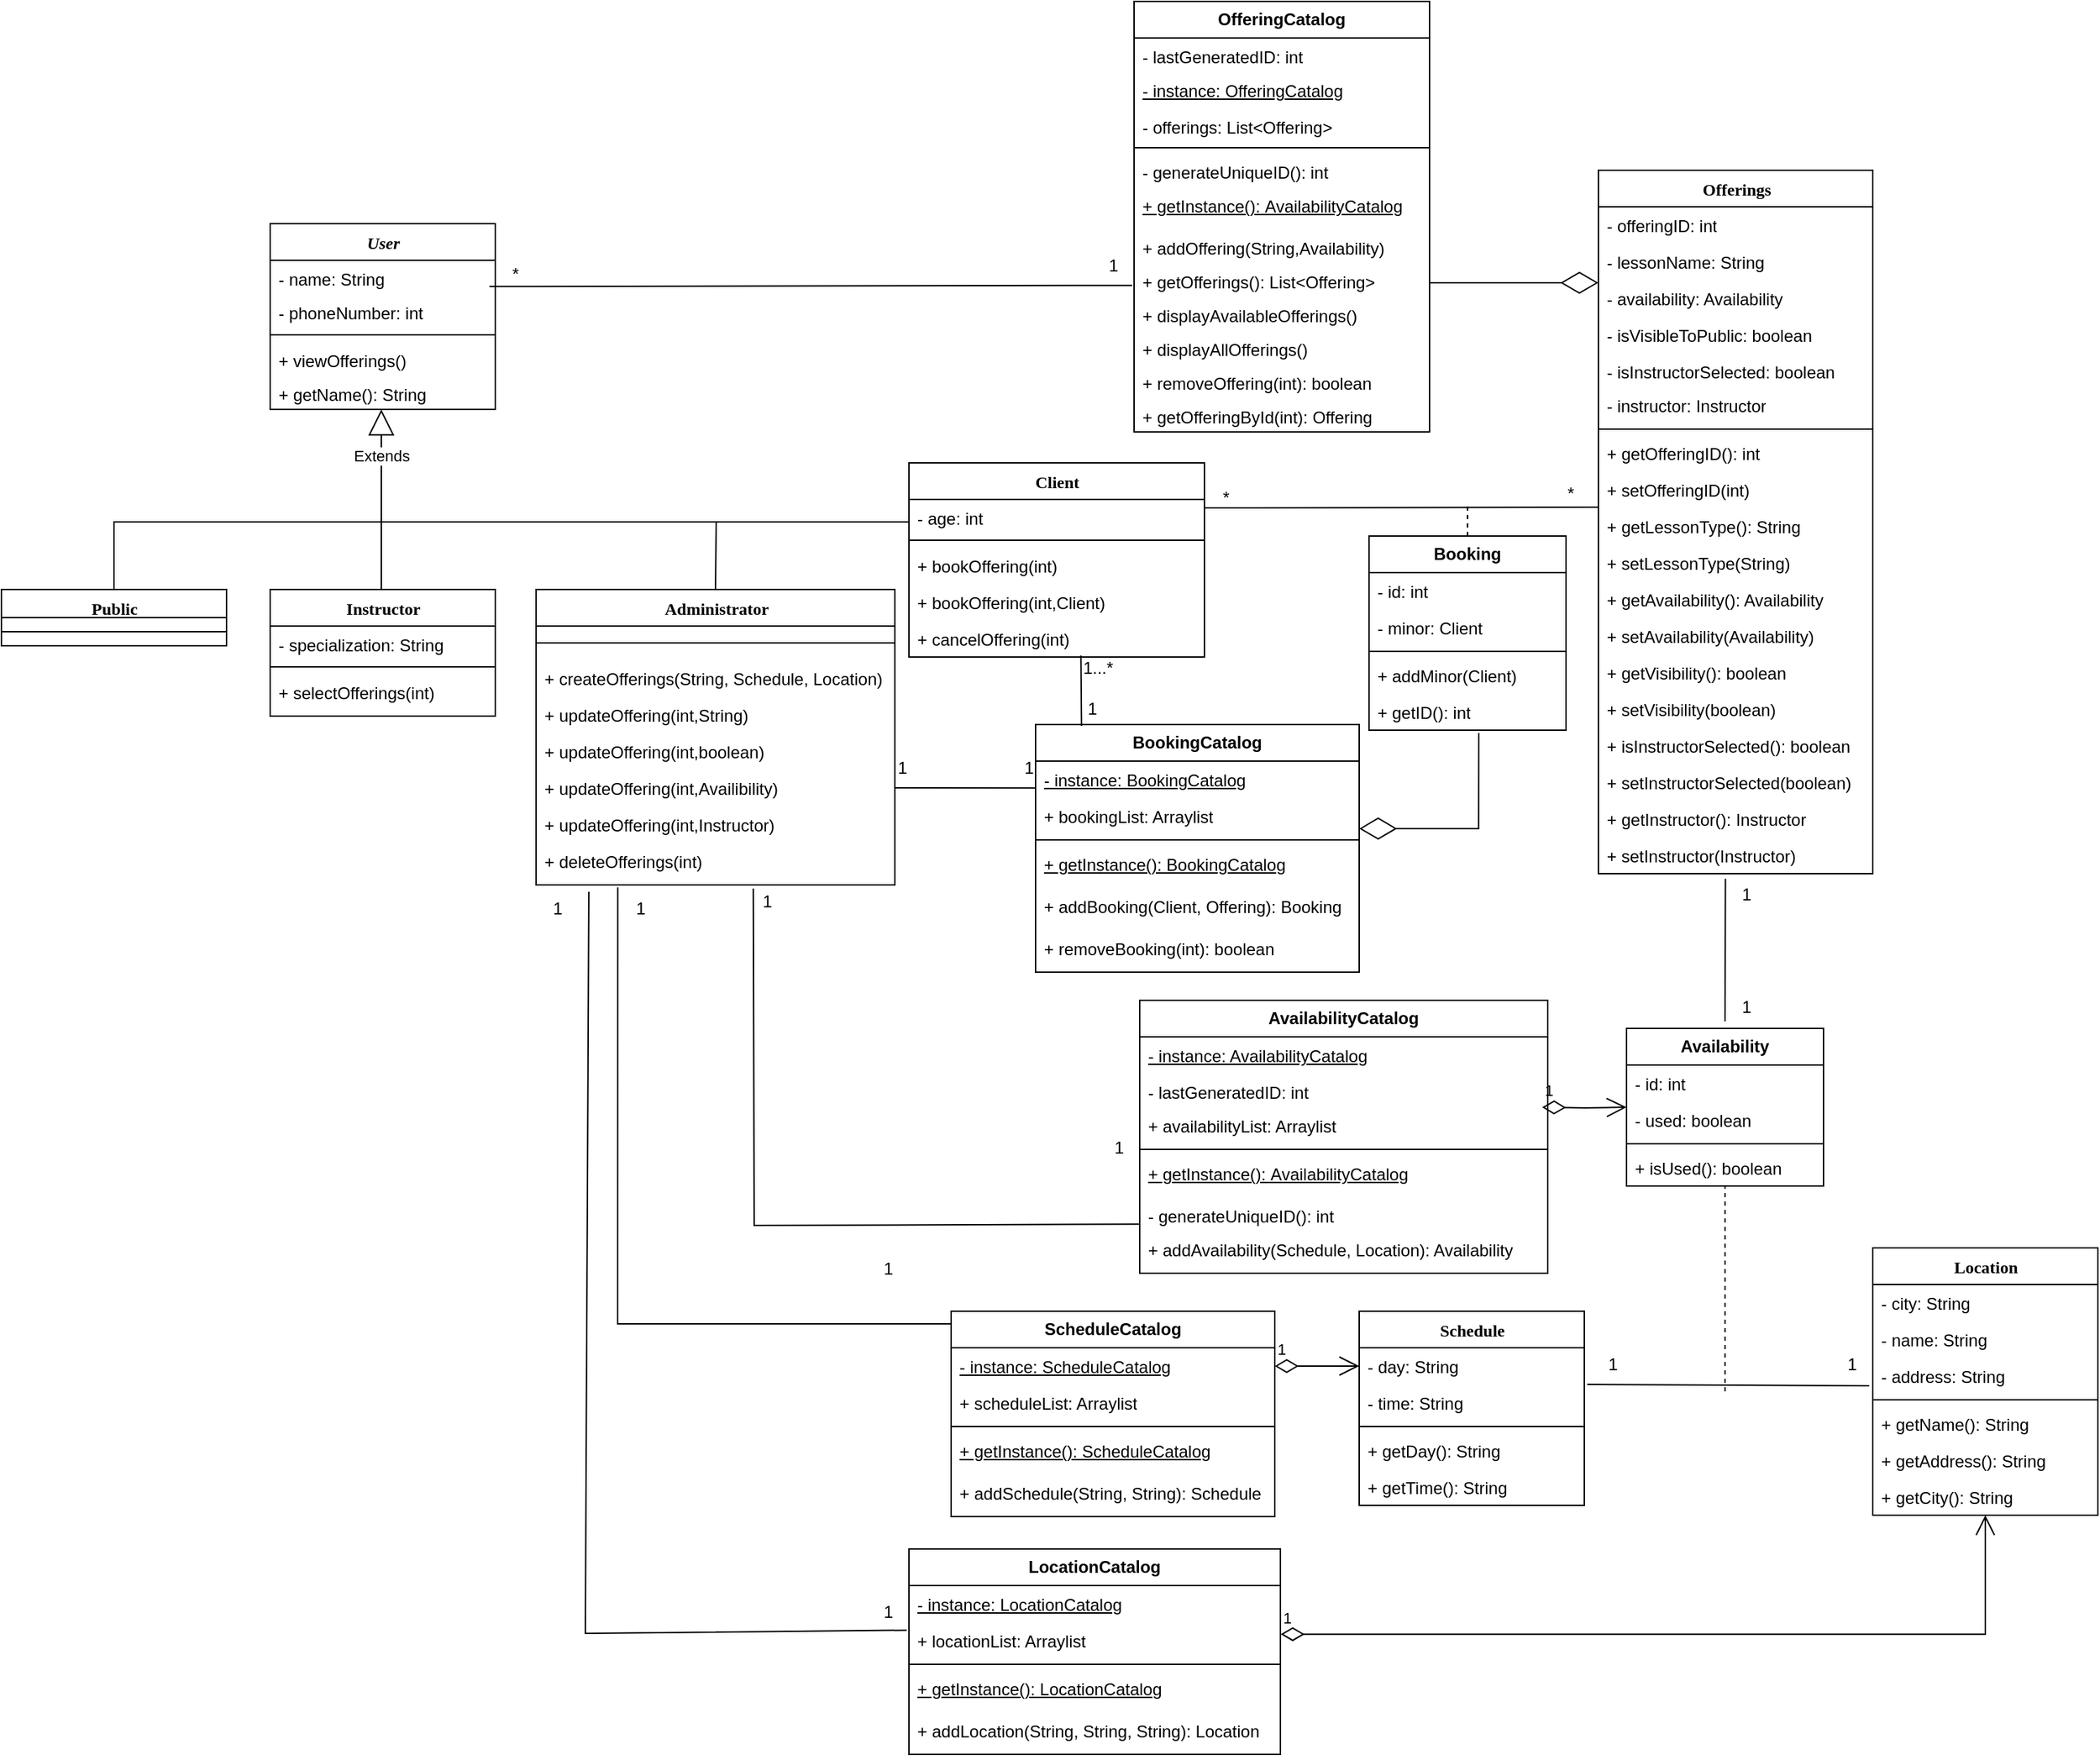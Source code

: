 <mxfile version="24.7.17">
  <diagram name="Page-1" id="6133507b-19e7-1e82-6fc7-422aa6c4b21f">
    <mxGraphModel dx="2787" dy="1033" grid="1" gridSize="10" guides="1" tooltips="1" connect="1" arrows="1" fold="1" page="1" pageScale="1" pageWidth="1100" pageHeight="850" background="none" math="0" shadow="0">
      <root>
        <mxCell id="0" />
        <mxCell id="1" parent="0" />
        <mxCell id="78961159f06e98e8-43" value="Offerings" style="swimlane;html=1;fontStyle=1;align=center;verticalAlign=top;childLayout=stackLayout;horizontal=1;startSize=26;horizontalStack=0;resizeParent=1;resizeLast=0;collapsible=1;marginBottom=0;swimlaneFillColor=#ffffff;rounded=0;shadow=0;comic=0;labelBackgroundColor=none;strokeWidth=1;fillColor=none;fontFamily=Verdana;fontSize=12" parent="1" vertex="1">
          <mxGeometry x="680" y="162" width="195" height="500" as="geometry" />
        </mxCell>
        <mxCell id="78961159f06e98e8-44" value="- offeringID: int" style="text;html=1;strokeColor=none;fillColor=none;align=left;verticalAlign=top;spacingLeft=4;spacingRight=4;whiteSpace=wrap;overflow=hidden;rotatable=0;points=[[0,0.5],[1,0.5]];portConstraint=eastwest;" parent="78961159f06e98e8-43" vertex="1">
          <mxGeometry y="26" width="195" height="26" as="geometry" />
        </mxCell>
        <mxCell id="WJs15uDkVyT4sWbFeloI-30" value="- lessonName: String" style="text;html=1;strokeColor=none;fillColor=none;align=left;verticalAlign=top;spacingLeft=4;spacingRight=4;whiteSpace=wrap;overflow=hidden;rotatable=0;points=[[0,0.5],[1,0.5]];portConstraint=eastwest;" parent="78961159f06e98e8-43" vertex="1">
          <mxGeometry y="52" width="195" height="26" as="geometry" />
        </mxCell>
        <mxCell id="WJs15uDkVyT4sWbFeloI-31" value="- availability: Availability" style="text;html=1;strokeColor=none;fillColor=none;align=left;verticalAlign=top;spacingLeft=4;spacingRight=4;whiteSpace=wrap;overflow=hidden;rotatable=0;points=[[0,0.5],[1,0.5]];portConstraint=eastwest;" parent="78961159f06e98e8-43" vertex="1">
          <mxGeometry y="78" width="195" height="26" as="geometry" />
        </mxCell>
        <mxCell id="Xn0viUcU6qRGE--6D4ZG-22" value="- isVisibleToPublic: boolean" style="text;html=1;strokeColor=none;fillColor=none;align=left;verticalAlign=top;spacingLeft=4;spacingRight=4;whiteSpace=wrap;overflow=hidden;rotatable=0;points=[[0,0.5],[1,0.5]];portConstraint=eastwest;" parent="78961159f06e98e8-43" vertex="1">
          <mxGeometry y="104" width="195" height="26" as="geometry" />
        </mxCell>
        <mxCell id="Xn0viUcU6qRGE--6D4ZG-21" value="- isInstructorSelected: boolean" style="text;html=1;strokeColor=none;fillColor=none;align=left;verticalAlign=top;spacingLeft=4;spacingRight=4;whiteSpace=wrap;overflow=hidden;rotatable=0;points=[[0,0.5],[1,0.5]];portConstraint=eastwest;" parent="78961159f06e98e8-43" vertex="1">
          <mxGeometry y="130" width="195" height="24" as="geometry" />
        </mxCell>
        <mxCell id="Xn0viUcU6qRGE--6D4ZG-26" value="- instructor: Instructor" style="text;html=1;strokeColor=none;fillColor=none;align=left;verticalAlign=top;spacingLeft=4;spacingRight=4;whiteSpace=wrap;overflow=hidden;rotatable=0;points=[[0,0.5],[1,0.5]];portConstraint=eastwest;" parent="78961159f06e98e8-43" vertex="1">
          <mxGeometry y="154" width="195" height="26" as="geometry" />
        </mxCell>
        <mxCell id="78961159f06e98e8-51" value="" style="line;html=1;strokeWidth=1;fillColor=none;align=left;verticalAlign=middle;spacingTop=-1;spacingLeft=3;spacingRight=3;rotatable=0;labelPosition=right;points=[];portConstraint=eastwest;" parent="78961159f06e98e8-43" vertex="1">
          <mxGeometry y="180" width="195" height="8" as="geometry" />
        </mxCell>
        <mxCell id="78961159f06e98e8-52" value="+ getOfferingID(): int" style="text;html=1;strokeColor=none;fillColor=none;align=left;verticalAlign=top;spacingLeft=4;spacingRight=4;whiteSpace=wrap;overflow=hidden;rotatable=0;points=[[0,0.5],[1,0.5]];portConstraint=eastwest;" parent="78961159f06e98e8-43" vertex="1">
          <mxGeometry y="188" width="195" height="26" as="geometry" />
        </mxCell>
        <mxCell id="Xn0viUcU6qRGE--6D4ZG-23" value="+ setOfferingID(int)" style="text;html=1;strokeColor=none;fillColor=none;align=left;verticalAlign=top;spacingLeft=4;spacingRight=4;whiteSpace=wrap;overflow=hidden;rotatable=0;points=[[0,0.5],[1,0.5]];portConstraint=eastwest;" parent="78961159f06e98e8-43" vertex="1">
          <mxGeometry y="214" width="195" height="26" as="geometry" />
        </mxCell>
        <mxCell id="yvbtsi8VJ-elGSU8UPit-28" value="+ getLessonType(): String" style="text;html=1;strokeColor=none;fillColor=none;align=left;verticalAlign=top;spacingLeft=4;spacingRight=4;whiteSpace=wrap;overflow=hidden;rotatable=0;points=[[0,0.5],[1,0.5]];portConstraint=eastwest;" vertex="1" parent="78961159f06e98e8-43">
          <mxGeometry y="240" width="195" height="26" as="geometry" />
        </mxCell>
        <mxCell id="yvbtsi8VJ-elGSU8UPit-27" value="+ setLessonType(String)" style="text;html=1;strokeColor=none;fillColor=none;align=left;verticalAlign=top;spacingLeft=4;spacingRight=4;whiteSpace=wrap;overflow=hidden;rotatable=0;points=[[0,0.5],[1,0.5]];portConstraint=eastwest;" vertex="1" parent="78961159f06e98e8-43">
          <mxGeometry y="266" width="195" height="26" as="geometry" />
        </mxCell>
        <mxCell id="yvbtsi8VJ-elGSU8UPit-29" value="+ getAvailability(): Availability" style="text;html=1;strokeColor=none;fillColor=none;align=left;verticalAlign=top;spacingLeft=4;spacingRight=4;whiteSpace=wrap;overflow=hidden;rotatable=0;points=[[0,0.5],[1,0.5]];portConstraint=eastwest;" vertex="1" parent="78961159f06e98e8-43">
          <mxGeometry y="292" width="195" height="26" as="geometry" />
        </mxCell>
        <mxCell id="yvbtsi8VJ-elGSU8UPit-30" value="+ setAvailability(Availability)" style="text;html=1;strokeColor=none;fillColor=none;align=left;verticalAlign=top;spacingLeft=4;spacingRight=4;whiteSpace=wrap;overflow=hidden;rotatable=0;points=[[0,0.5],[1,0.5]];portConstraint=eastwest;" vertex="1" parent="78961159f06e98e8-43">
          <mxGeometry y="318" width="195" height="26" as="geometry" />
        </mxCell>
        <mxCell id="yvbtsi8VJ-elGSU8UPit-34" value="+ getVisibility(): boolean" style="text;html=1;strokeColor=none;fillColor=none;align=left;verticalAlign=top;spacingLeft=4;spacingRight=4;whiteSpace=wrap;overflow=hidden;rotatable=0;points=[[0,0.5],[1,0.5]];portConstraint=eastwest;" vertex="1" parent="78961159f06e98e8-43">
          <mxGeometry y="344" width="195" height="26" as="geometry" />
        </mxCell>
        <mxCell id="yvbtsi8VJ-elGSU8UPit-33" value="+ setVisibility(boolean)" style="text;html=1;strokeColor=none;fillColor=none;align=left;verticalAlign=top;spacingLeft=4;spacingRight=4;whiteSpace=wrap;overflow=hidden;rotatable=0;points=[[0,0.5],[1,0.5]];portConstraint=eastwest;" vertex="1" parent="78961159f06e98e8-43">
          <mxGeometry y="370" width="195" height="26" as="geometry" />
        </mxCell>
        <mxCell id="yvbtsi8VJ-elGSU8UPit-36" value="+ isInstructorSelected(): boolean" style="text;html=1;strokeColor=none;fillColor=none;align=left;verticalAlign=top;spacingLeft=4;spacingRight=4;whiteSpace=wrap;overflow=hidden;rotatable=0;points=[[0,0.5],[1,0.5]];portConstraint=eastwest;" vertex="1" parent="78961159f06e98e8-43">
          <mxGeometry y="396" width="195" height="26" as="geometry" />
        </mxCell>
        <mxCell id="yvbtsi8VJ-elGSU8UPit-35" value="+ setInstructorSelected(boolean)" style="text;html=1;strokeColor=none;fillColor=none;align=left;verticalAlign=top;spacingLeft=4;spacingRight=4;whiteSpace=wrap;overflow=hidden;rotatable=0;points=[[0,0.5],[1,0.5]];portConstraint=eastwest;" vertex="1" parent="78961159f06e98e8-43">
          <mxGeometry y="422" width="195" height="26" as="geometry" />
        </mxCell>
        <mxCell id="yvbtsi8VJ-elGSU8UPit-38" value="+ getInstructor(): Instructor" style="text;html=1;strokeColor=none;fillColor=none;align=left;verticalAlign=top;spacingLeft=4;spacingRight=4;whiteSpace=wrap;overflow=hidden;rotatable=0;points=[[0,0.5],[1,0.5]];portConstraint=eastwest;" vertex="1" parent="78961159f06e98e8-43">
          <mxGeometry y="448" width="195" height="26" as="geometry" />
        </mxCell>
        <mxCell id="yvbtsi8VJ-elGSU8UPit-37" value="+ setInstructor(Instructor)" style="text;html=1;strokeColor=none;fillColor=none;align=left;verticalAlign=top;spacingLeft=4;spacingRight=4;whiteSpace=wrap;overflow=hidden;rotatable=0;points=[[0,0.5],[1,0.5]];portConstraint=eastwest;" vertex="1" parent="78961159f06e98e8-43">
          <mxGeometry y="474" width="195" height="26" as="geometry" />
        </mxCell>
        <mxCell id="Xn0viUcU6qRGE--6D4ZG-53" value="&lt;b&gt;OfferingCatalog&lt;/b&gt;" style="swimlane;fontStyle=0;childLayout=stackLayout;horizontal=1;startSize=26;fillColor=none;horizontalStack=0;resizeParent=1;resizeParentMax=0;resizeLast=0;collapsible=1;marginBottom=0;whiteSpace=wrap;html=1;" parent="1" vertex="1">
          <mxGeometry x="350" y="42" width="210" height="306" as="geometry" />
        </mxCell>
        <mxCell id="yvbtsi8VJ-elGSU8UPit-42" value="- lastGeneratedID: int" style="text;html=1;strokeColor=none;fillColor=none;align=left;verticalAlign=top;spacingLeft=4;spacingRight=4;whiteSpace=wrap;overflow=hidden;rotatable=0;points=[[0,0.5],[1,0.5]];portConstraint=eastwest;" vertex="1" parent="Xn0viUcU6qRGE--6D4ZG-53">
          <mxGeometry y="26" width="210" height="24" as="geometry" />
        </mxCell>
        <mxCell id="yvbtsi8VJ-elGSU8UPit-81" value="&lt;u&gt;- instance: OfferingCatalog&lt;/u&gt;" style="text;strokeColor=none;fillColor=none;align=left;verticalAlign=top;spacingLeft=4;spacingRight=4;overflow=hidden;rotatable=0;points=[[0,0.5],[1,0.5]];portConstraint=eastwest;whiteSpace=wrap;html=1;" vertex="1" parent="Xn0viUcU6qRGE--6D4ZG-53">
          <mxGeometry y="50" width="210" height="26" as="geometry" />
        </mxCell>
        <mxCell id="yvbtsi8VJ-elGSU8UPit-43" value="- offerings: List&amp;lt;Offering&amp;gt;" style="text;html=1;strokeColor=none;fillColor=none;align=left;verticalAlign=top;spacingLeft=4;spacingRight=4;whiteSpace=wrap;overflow=hidden;rotatable=0;points=[[0,0.5],[1,0.5]];portConstraint=eastwest;" vertex="1" parent="Xn0viUcU6qRGE--6D4ZG-53">
          <mxGeometry y="76" width="210" height="24" as="geometry" />
        </mxCell>
        <mxCell id="yvbtsi8VJ-elGSU8UPit-44" value="" style="line;strokeWidth=1;fillColor=none;align=left;verticalAlign=middle;spacingTop=-1;spacingLeft=3;spacingRight=3;rotatable=0;labelPosition=right;points=[];portConstraint=eastwest;strokeColor=inherit;" vertex="1" parent="Xn0viUcU6qRGE--6D4ZG-53">
          <mxGeometry y="100" width="210" height="8" as="geometry" />
        </mxCell>
        <mxCell id="yvbtsi8VJ-elGSU8UPit-50" value="- generateUniqueID(): int" style="text;html=1;strokeColor=none;fillColor=none;align=left;verticalAlign=top;spacingLeft=4;spacingRight=4;whiteSpace=wrap;overflow=hidden;rotatable=0;points=[[0,0.5],[1,0.5]];portConstraint=eastwest;" vertex="1" parent="Xn0viUcU6qRGE--6D4ZG-53">
          <mxGeometry y="108" width="210" height="24" as="geometry" />
        </mxCell>
        <mxCell id="yvbtsi8VJ-elGSU8UPit-82" value="&lt;u&gt;+ getInstance():&amp;nbsp;AvailabilityCatalog&lt;/u&gt;" style="text;strokeColor=none;fillColor=none;align=left;verticalAlign=top;spacingLeft=4;spacingRight=4;overflow=hidden;rotatable=0;points=[[0,0.5],[1,0.5]];portConstraint=eastwest;whiteSpace=wrap;html=1;" vertex="1" parent="Xn0viUcU6qRGE--6D4ZG-53">
          <mxGeometry y="132" width="210" height="30" as="geometry" />
        </mxCell>
        <mxCell id="yvbtsi8VJ-elGSU8UPit-45" value="+ addOffering(String,Availability)" style="text;html=1;strokeColor=none;fillColor=none;align=left;verticalAlign=top;spacingLeft=4;spacingRight=4;whiteSpace=wrap;overflow=hidden;rotatable=0;points=[[0,0.5],[1,0.5]];portConstraint=eastwest;" vertex="1" parent="Xn0viUcU6qRGE--6D4ZG-53">
          <mxGeometry y="162" width="210" height="24" as="geometry" />
        </mxCell>
        <mxCell id="yvbtsi8VJ-elGSU8UPit-51" value="+ getOfferings(): List&amp;lt;Offering&amp;gt;" style="text;html=1;strokeColor=none;fillColor=none;align=left;verticalAlign=top;spacingLeft=4;spacingRight=4;whiteSpace=wrap;overflow=hidden;rotatable=0;points=[[0,0.5],[1,0.5]];portConstraint=eastwest;" vertex="1" parent="Xn0viUcU6qRGE--6D4ZG-53">
          <mxGeometry y="186" width="210" height="24" as="geometry" />
        </mxCell>
        <mxCell id="yvbtsi8VJ-elGSU8UPit-52" value="+ displayAvailableOfferings()" style="text;html=1;strokeColor=none;fillColor=none;align=left;verticalAlign=top;spacingLeft=4;spacingRight=4;whiteSpace=wrap;overflow=hidden;rotatable=0;points=[[0,0.5],[1,0.5]];portConstraint=eastwest;" vertex="1" parent="Xn0viUcU6qRGE--6D4ZG-53">
          <mxGeometry y="210" width="210" height="24" as="geometry" />
        </mxCell>
        <mxCell id="yvbtsi8VJ-elGSU8UPit-53" value="+ displayAllOfferings()" style="text;html=1;strokeColor=none;fillColor=none;align=left;verticalAlign=top;spacingLeft=4;spacingRight=4;whiteSpace=wrap;overflow=hidden;rotatable=0;points=[[0,0.5],[1,0.5]];portConstraint=eastwest;" vertex="1" parent="Xn0viUcU6qRGE--6D4ZG-53">
          <mxGeometry y="234" width="210" height="24" as="geometry" />
        </mxCell>
        <mxCell id="yvbtsi8VJ-elGSU8UPit-55" value="+ removeOffering(int): boolean" style="text;html=1;strokeColor=none;fillColor=none;align=left;verticalAlign=top;spacingLeft=4;spacingRight=4;whiteSpace=wrap;overflow=hidden;rotatable=0;points=[[0,0.5],[1,0.5]];portConstraint=eastwest;" vertex="1" parent="Xn0viUcU6qRGE--6D4ZG-53">
          <mxGeometry y="258" width="210" height="24" as="geometry" />
        </mxCell>
        <mxCell id="yvbtsi8VJ-elGSU8UPit-54" value="+ getOfferingById(int): Offering" style="text;html=1;strokeColor=none;fillColor=none;align=left;verticalAlign=top;spacingLeft=4;spacingRight=4;whiteSpace=wrap;overflow=hidden;rotatable=0;points=[[0,0.5],[1,0.5]];portConstraint=eastwest;" vertex="1" parent="Xn0viUcU6qRGE--6D4ZG-53">
          <mxGeometry y="282" width="210" height="24" as="geometry" />
        </mxCell>
        <mxCell id="WJs15uDkVyT4sWbFeloI-1" value="Schedule" style="swimlane;html=1;fontStyle=1;align=center;verticalAlign=top;childLayout=stackLayout;horizontal=1;startSize=26;horizontalStack=0;resizeParent=1;resizeLast=0;collapsible=1;marginBottom=0;swimlaneFillColor=#ffffff;rounded=0;shadow=0;comic=0;labelBackgroundColor=none;strokeWidth=1;fillColor=none;fontFamily=Verdana;fontSize=12" parent="1" vertex="1">
          <mxGeometry x="510" y="973" width="160" height="138" as="geometry" />
        </mxCell>
        <mxCell id="WJs15uDkVyT4sWbFeloI-3" value="- day: String" style="text;html=1;strokeColor=none;fillColor=none;align=left;verticalAlign=top;spacingLeft=4;spacingRight=4;whiteSpace=wrap;overflow=hidden;rotatable=0;points=[[0,0.5],[1,0.5]];portConstraint=eastwest;" parent="WJs15uDkVyT4sWbFeloI-1" vertex="1">
          <mxGeometry y="26" width="160" height="26" as="geometry" />
        </mxCell>
        <mxCell id="WJs15uDkVyT4sWbFeloI-4" value="- time: String" style="text;html=1;strokeColor=none;fillColor=none;align=left;verticalAlign=top;spacingLeft=4;spacingRight=4;whiteSpace=wrap;overflow=hidden;rotatable=0;points=[[0,0.5],[1,0.5]];portConstraint=eastwest;" parent="WJs15uDkVyT4sWbFeloI-1" vertex="1">
          <mxGeometry y="52" width="160" height="26" as="geometry" />
        </mxCell>
        <mxCell id="yvbtsi8VJ-elGSU8UPit-61" value="" style="line;strokeWidth=1;fillColor=none;align=left;verticalAlign=middle;spacingTop=-1;spacingLeft=3;spacingRight=3;rotatable=0;labelPosition=right;points=[];portConstraint=eastwest;strokeColor=inherit;" vertex="1" parent="WJs15uDkVyT4sWbFeloI-1">
          <mxGeometry y="78" width="160" height="8" as="geometry" />
        </mxCell>
        <mxCell id="yvbtsi8VJ-elGSU8UPit-62" value="+ getDay(): String" style="text;html=1;strokeColor=none;fillColor=none;align=left;verticalAlign=top;spacingLeft=4;spacingRight=4;whiteSpace=wrap;overflow=hidden;rotatable=0;points=[[0,0.5],[1,0.5]];portConstraint=eastwest;" vertex="1" parent="WJs15uDkVyT4sWbFeloI-1">
          <mxGeometry y="86" width="160" height="26" as="geometry" />
        </mxCell>
        <mxCell id="yvbtsi8VJ-elGSU8UPit-63" value="+ getTime(): String" style="text;html=1;strokeColor=none;fillColor=none;align=left;verticalAlign=top;spacingLeft=4;spacingRight=4;whiteSpace=wrap;overflow=hidden;rotatable=0;points=[[0,0.5],[1,0.5]];portConstraint=eastwest;" vertex="1" parent="WJs15uDkVyT4sWbFeloI-1">
          <mxGeometry y="112" width="160" height="26" as="geometry" />
        </mxCell>
        <mxCell id="WJs15uDkVyT4sWbFeloI-5" value="Location" style="swimlane;html=1;fontStyle=1;align=center;verticalAlign=top;childLayout=stackLayout;horizontal=1;startSize=26;horizontalStack=0;resizeParent=1;resizeLast=0;collapsible=1;marginBottom=0;swimlaneFillColor=#ffffff;rounded=0;shadow=0;comic=0;labelBackgroundColor=none;strokeWidth=1;fillColor=none;fontFamily=Verdana;fontSize=12" parent="1" vertex="1">
          <mxGeometry x="875" y="928" width="160" height="190" as="geometry" />
        </mxCell>
        <mxCell id="WJs15uDkVyT4sWbFeloI-6" value="- city: String" style="text;html=1;strokeColor=none;fillColor=none;align=left;verticalAlign=top;spacingLeft=4;spacingRight=4;whiteSpace=wrap;overflow=hidden;rotatable=0;points=[[0,0.5],[1,0.5]];portConstraint=eastwest;" parent="WJs15uDkVyT4sWbFeloI-5" vertex="1">
          <mxGeometry y="26" width="160" height="26" as="geometry" />
        </mxCell>
        <mxCell id="WJs15uDkVyT4sWbFeloI-7" value="- name: String" style="text;html=1;strokeColor=none;fillColor=none;align=left;verticalAlign=top;spacingLeft=4;spacingRight=4;whiteSpace=wrap;overflow=hidden;rotatable=0;points=[[0,0.5],[1,0.5]];portConstraint=eastwest;" parent="WJs15uDkVyT4sWbFeloI-5" vertex="1">
          <mxGeometry y="52" width="160" height="26" as="geometry" />
        </mxCell>
        <mxCell id="WJs15uDkVyT4sWbFeloI-8" value="- address: String" style="text;html=1;strokeColor=none;fillColor=none;align=left;verticalAlign=top;spacingLeft=4;spacingRight=4;whiteSpace=wrap;overflow=hidden;rotatable=0;points=[[0,0.5],[1,0.5]];portConstraint=eastwest;" parent="WJs15uDkVyT4sWbFeloI-5" vertex="1">
          <mxGeometry y="78" width="160" height="26" as="geometry" />
        </mxCell>
        <mxCell id="yvbtsi8VJ-elGSU8UPit-56" value="" style="line;strokeWidth=1;fillColor=none;align=left;verticalAlign=middle;spacingTop=-1;spacingLeft=3;spacingRight=3;rotatable=0;labelPosition=right;points=[];portConstraint=eastwest;strokeColor=inherit;" vertex="1" parent="WJs15uDkVyT4sWbFeloI-5">
          <mxGeometry y="104" width="160" height="8" as="geometry" />
        </mxCell>
        <mxCell id="yvbtsi8VJ-elGSU8UPit-58" value="+ getName(): String" style="text;html=1;strokeColor=none;fillColor=none;align=left;verticalAlign=top;spacingLeft=4;spacingRight=4;whiteSpace=wrap;overflow=hidden;rotatable=0;points=[[0,0.5],[1,0.5]];portConstraint=eastwest;" vertex="1" parent="WJs15uDkVyT4sWbFeloI-5">
          <mxGeometry y="112" width="160" height="26" as="geometry" />
        </mxCell>
        <mxCell id="yvbtsi8VJ-elGSU8UPit-60" value="+ getAddress(): String" style="text;html=1;strokeColor=none;fillColor=none;align=left;verticalAlign=top;spacingLeft=4;spacingRight=4;whiteSpace=wrap;overflow=hidden;rotatable=0;points=[[0,0.5],[1,0.5]];portConstraint=eastwest;" vertex="1" parent="WJs15uDkVyT4sWbFeloI-5">
          <mxGeometry y="138" width="160" height="26" as="geometry" />
        </mxCell>
        <mxCell id="yvbtsi8VJ-elGSU8UPit-57" value="+ getCity(): String" style="text;html=1;strokeColor=none;fillColor=none;align=left;verticalAlign=top;spacingLeft=4;spacingRight=4;whiteSpace=wrap;overflow=hidden;rotatable=0;points=[[0,0.5],[1,0.5]];portConstraint=eastwest;" vertex="1" parent="WJs15uDkVyT4sWbFeloI-5">
          <mxGeometry y="164" width="160" height="26" as="geometry" />
        </mxCell>
        <mxCell id="WJs15uDkVyT4sWbFeloI-13" value="" style="endArrow=none;html=1;rounded=0;entryX=0.917;entryY=1;entryDx=0;entryDy=0;exitX=1.013;exitY=1;exitDx=0;exitDy=0;exitPerimeter=0;entryPerimeter=0;" parent="1" source="WJs15uDkVyT4sWbFeloI-3" target="WJs15uDkVyT4sWbFeloI-20" edge="1">
          <mxGeometry width="50" height="50" relative="1" as="geometry">
            <mxPoint x="660" y="1008" as="sourcePoint" />
            <mxPoint x="380" y="628" as="targetPoint" />
          </mxGeometry>
        </mxCell>
        <mxCell id="WJs15uDkVyT4sWbFeloI-14" value="" style="endArrow=none;html=1;rounded=0;dashed=1;entryX=0.5;entryY=1;entryDx=0;entryDy=0;" parent="1" target="WJs15uDkVyT4sWbFeloI-15" edge="1">
          <mxGeometry width="50" height="50" relative="1" as="geometry">
            <mxPoint x="770" y="1030" as="sourcePoint" />
            <mxPoint x="770" y="892" as="targetPoint" />
          </mxGeometry>
        </mxCell>
        <mxCell id="WJs15uDkVyT4sWbFeloI-15" value="&lt;b&gt;Availability&lt;/b&gt;" style="swimlane;fontStyle=0;childLayout=stackLayout;horizontal=1;startSize=26;fillColor=none;horizontalStack=0;resizeParent=1;resizeParentMax=0;resizeLast=0;collapsible=1;marginBottom=0;whiteSpace=wrap;html=1;" parent="1" vertex="1">
          <mxGeometry x="700" y="772" width="140" height="112" as="geometry" />
        </mxCell>
        <mxCell id="WJs15uDkVyT4sWbFeloI-16" value="- id: int" style="text;strokeColor=none;fillColor=none;align=left;verticalAlign=top;spacingLeft=4;spacingRight=4;overflow=hidden;rotatable=0;points=[[0,0.5],[1,0.5]];portConstraint=eastwest;whiteSpace=wrap;html=1;" parent="WJs15uDkVyT4sWbFeloI-15" vertex="1">
          <mxGeometry y="26" width="140" height="26" as="geometry" />
        </mxCell>
        <mxCell id="WJs15uDkVyT4sWbFeloI-68" value="- used: boolean" style="text;strokeColor=none;fillColor=none;align=left;verticalAlign=top;spacingLeft=4;spacingRight=4;overflow=hidden;rotatable=0;points=[[0,0.5],[1,0.5]];portConstraint=eastwest;whiteSpace=wrap;html=1;" parent="WJs15uDkVyT4sWbFeloI-15" vertex="1">
          <mxGeometry y="52" width="140" height="26" as="geometry" />
        </mxCell>
        <mxCell id="WJs15uDkVyT4sWbFeloI-71" value="" style="line;strokeWidth=1;fillColor=none;align=left;verticalAlign=middle;spacingTop=-1;spacingLeft=3;spacingRight=3;rotatable=0;labelPosition=right;points=[];portConstraint=eastwest;strokeColor=inherit;" parent="WJs15uDkVyT4sWbFeloI-15" vertex="1">
          <mxGeometry y="78" width="140" height="8" as="geometry" />
        </mxCell>
        <mxCell id="WJs15uDkVyT4sWbFeloI-72" value="+ isUsed(): boolean" style="text;strokeColor=none;fillColor=none;align=left;verticalAlign=top;spacingLeft=4;spacingRight=4;overflow=hidden;rotatable=0;points=[[0,0.5],[1,0.5]];portConstraint=eastwest;whiteSpace=wrap;html=1;" parent="WJs15uDkVyT4sWbFeloI-15" vertex="1">
          <mxGeometry y="86" width="140" height="26" as="geometry" />
        </mxCell>
        <mxCell id="WJs15uDkVyT4sWbFeloI-17" value="1" style="endArrow=open;html=1;endSize=12;startArrow=diamondThin;startSize=14;startFill=0;edgeStyle=orthogonalEdgeStyle;align=left;verticalAlign=bottom;rounded=0;entryX=0;entryY=0.5;entryDx=0;entryDy=0;exitX=1;exitY=0.5;exitDx=0;exitDy=0;" parent="1" target="WJs15uDkVyT4sWbFeloI-15" edge="1">
          <mxGeometry x="-1" y="3" relative="1" as="geometry">
            <mxPoint x="640" y="828" as="sourcePoint" />
            <mxPoint x="660" y="862" as="targetPoint" />
          </mxGeometry>
        </mxCell>
        <mxCell id="WJs15uDkVyT4sWbFeloI-18" value="1" style="text;html=1;align=center;verticalAlign=middle;resizable=0;points=[];autosize=1;strokeColor=none;fillColor=none;" parent="1" vertex="1">
          <mxGeometry x="770" y="742" width="30" height="30" as="geometry" />
        </mxCell>
        <mxCell id="WJs15uDkVyT4sWbFeloI-19" value="1" style="text;html=1;align=center;verticalAlign=middle;resizable=0;points=[];autosize=1;strokeColor=none;fillColor=none;" parent="1" vertex="1">
          <mxGeometry x="675" y="996" width="30" height="30" as="geometry" />
        </mxCell>
        <mxCell id="WJs15uDkVyT4sWbFeloI-20" value="1" style="text;html=1;align=center;verticalAlign=middle;resizable=0;points=[];autosize=1;strokeColor=none;fillColor=none;" parent="1" vertex="1">
          <mxGeometry x="845" y="996" width="30" height="30" as="geometry" />
        </mxCell>
        <mxCell id="WJs15uDkVyT4sWbFeloI-21" value="&lt;b&gt;ScheduleCatalog&lt;/b&gt;" style="swimlane;fontStyle=0;childLayout=stackLayout;horizontal=1;startSize=26;fillColor=none;horizontalStack=0;resizeParent=1;resizeParentMax=0;resizeLast=0;collapsible=1;marginBottom=0;whiteSpace=wrap;html=1;" parent="1" vertex="1">
          <mxGeometry x="220" y="973" width="230" height="146" as="geometry" />
        </mxCell>
        <mxCell id="WJs15uDkVyT4sWbFeloI-22" value="&lt;u&gt;- instance: ScheduleCatalog&lt;/u&gt;" style="text;strokeColor=none;fillColor=none;align=left;verticalAlign=top;spacingLeft=4;spacingRight=4;overflow=hidden;rotatable=0;points=[[0,0.5],[1,0.5]];portConstraint=eastwest;whiteSpace=wrap;html=1;" parent="WJs15uDkVyT4sWbFeloI-21" vertex="1">
          <mxGeometry y="26" width="230" height="26" as="geometry" />
        </mxCell>
        <mxCell id="yvbtsi8VJ-elGSU8UPit-64" value="+ scheduleList: Arraylist" style="text;strokeColor=none;fillColor=none;align=left;verticalAlign=top;spacingLeft=4;spacingRight=4;overflow=hidden;rotatable=0;points=[[0,0.5],[1,0.5]];portConstraint=eastwest;whiteSpace=wrap;html=1;" vertex="1" parent="WJs15uDkVyT4sWbFeloI-21">
          <mxGeometry y="52" width="230" height="26" as="geometry" />
        </mxCell>
        <mxCell id="WJs15uDkVyT4sWbFeloI-23" value="" style="line;strokeWidth=1;fillColor=none;align=left;verticalAlign=middle;spacingTop=-1;spacingLeft=3;spacingRight=3;rotatable=0;labelPosition=right;points=[];portConstraint=eastwest;strokeColor=inherit;" parent="WJs15uDkVyT4sWbFeloI-21" vertex="1">
          <mxGeometry y="78" width="230" height="8" as="geometry" />
        </mxCell>
        <mxCell id="WJs15uDkVyT4sWbFeloI-66" value="&lt;u&gt;+ getInstance():&amp;nbsp;ScheduleCatalog&lt;/u&gt;" style="text;strokeColor=none;fillColor=none;align=left;verticalAlign=top;spacingLeft=4;spacingRight=4;overflow=hidden;rotatable=0;points=[[0,0.5],[1,0.5]];portConstraint=eastwest;whiteSpace=wrap;html=1;" parent="WJs15uDkVyT4sWbFeloI-21" vertex="1">
          <mxGeometry y="86" width="230" height="30" as="geometry" />
        </mxCell>
        <mxCell id="yvbtsi8VJ-elGSU8UPit-66" value="+ addSchedule(String, String): Schedule" style="text;strokeColor=none;fillColor=none;align=left;verticalAlign=top;spacingLeft=4;spacingRight=4;overflow=hidden;rotatable=0;points=[[0,0.5],[1,0.5]];portConstraint=eastwest;whiteSpace=wrap;html=1;" vertex="1" parent="WJs15uDkVyT4sWbFeloI-21">
          <mxGeometry y="116" width="230" height="30" as="geometry" />
        </mxCell>
        <mxCell id="WJs15uDkVyT4sWbFeloI-27" value="1" style="endArrow=open;html=1;endSize=12;startArrow=diamondThin;startSize=14;startFill=0;edgeStyle=orthogonalEdgeStyle;align=left;verticalAlign=bottom;rounded=0;exitX=1.001;exitY=0.33;exitDx=0;exitDy=0;exitPerimeter=0;entryX=0.5;entryY=1;entryDx=0;entryDy=0;" parent="1" source="yvbtsi8VJ-elGSU8UPit-69" target="WJs15uDkVyT4sWbFeloI-5" edge="1">
          <mxGeometry x="-1" y="3" relative="1" as="geometry">
            <mxPoint x="475" y="1202.008" as="sourcePoint" />
            <mxPoint x="900" y="1053" as="targetPoint" />
          </mxGeometry>
        </mxCell>
        <mxCell id="WJs15uDkVyT4sWbFeloI-29" value="1" style="text;html=1;align=center;verticalAlign=middle;resizable=0;points=[];autosize=1;strokeColor=none;fillColor=none;" parent="1" vertex="1">
          <mxGeometry x="770" y="662" width="30" height="30" as="geometry" />
        </mxCell>
        <mxCell id="WJs15uDkVyT4sWbFeloI-32" value="Administrator" style="swimlane;html=1;fontStyle=1;align=center;verticalAlign=top;childLayout=stackLayout;horizontal=1;startSize=26;horizontalStack=0;resizeParent=1;resizeLast=0;collapsible=1;marginBottom=0;swimlaneFillColor=#ffffff;rounded=0;shadow=0;comic=0;labelBackgroundColor=none;strokeWidth=1;fillColor=none;fontFamily=Verdana;fontSize=12" parent="1" vertex="1">
          <mxGeometry x="-75" y="460" width="255" height="210" as="geometry" />
        </mxCell>
        <mxCell id="WJs15uDkVyT4sWbFeloI-33" value="" style="line;html=1;strokeWidth=1;fillColor=none;align=left;verticalAlign=middle;spacingTop=-1;spacingLeft=3;spacingRight=3;rotatable=0;labelPosition=right;points=[];portConstraint=eastwest;" parent="WJs15uDkVyT4sWbFeloI-32" vertex="1">
          <mxGeometry y="26" width="255" height="24" as="geometry" />
        </mxCell>
        <mxCell id="WJs15uDkVyT4sWbFeloI-34" value="+ createOfferings(String, Schedule, Location)" style="text;html=1;strokeColor=none;fillColor=none;align=left;verticalAlign=top;spacingLeft=4;spacingRight=4;whiteSpace=wrap;overflow=hidden;rotatable=0;points=[[0,0.5],[1,0.5]];portConstraint=eastwest;" parent="WJs15uDkVyT4sWbFeloI-32" vertex="1">
          <mxGeometry y="50" width="255" height="26" as="geometry" />
        </mxCell>
        <mxCell id="WJs15uDkVyT4sWbFeloI-35" value="&lt;div&gt;+ updateOffering(int,String)&lt;/div&gt;&lt;div&gt;&lt;br&gt;&lt;/div&gt;" style="text;html=1;strokeColor=none;fillColor=none;align=left;verticalAlign=top;spacingLeft=4;spacingRight=4;whiteSpace=wrap;overflow=hidden;rotatable=0;points=[[0,0.5],[1,0.5]];portConstraint=eastwest;" parent="WJs15uDkVyT4sWbFeloI-32" vertex="1">
          <mxGeometry y="76" width="255" height="26" as="geometry" />
        </mxCell>
        <mxCell id="WJs15uDkVyT4sWbFeloI-36" value="&lt;div&gt;+ updateOffering(int,boolean)&lt;/div&gt;&lt;div&gt;&lt;br&gt;&lt;/div&gt;" style="text;html=1;strokeColor=none;fillColor=none;align=left;verticalAlign=top;spacingLeft=4;spacingRight=4;whiteSpace=wrap;overflow=hidden;rotatable=0;points=[[0,0.5],[1,0.5]];portConstraint=eastwest;" parent="WJs15uDkVyT4sWbFeloI-32" vertex="1">
          <mxGeometry y="102" width="255" height="26" as="geometry" />
        </mxCell>
        <mxCell id="WJs15uDkVyT4sWbFeloI-37" value="&lt;div&gt;+ updateOffering(int,Availibility)&lt;/div&gt;&lt;div&gt;&lt;br&gt;&lt;/div&gt;" style="text;html=1;strokeColor=none;fillColor=none;align=left;verticalAlign=top;spacingLeft=4;spacingRight=4;whiteSpace=wrap;overflow=hidden;rotatable=0;points=[[0,0.5],[1,0.5]];portConstraint=eastwest;" parent="WJs15uDkVyT4sWbFeloI-32" vertex="1">
          <mxGeometry y="128" width="255" height="26" as="geometry" />
        </mxCell>
        <mxCell id="WJs15uDkVyT4sWbFeloI-38" value="&lt;div&gt;+ updateOffering(int,Instructor)&lt;/div&gt;&lt;div&gt;&lt;br&gt;&lt;/div&gt;" style="text;html=1;strokeColor=none;fillColor=none;align=left;verticalAlign=top;spacingLeft=4;spacingRight=4;whiteSpace=wrap;overflow=hidden;rotatable=0;points=[[0,0.5],[1,0.5]];portConstraint=eastwest;" parent="WJs15uDkVyT4sWbFeloI-32" vertex="1">
          <mxGeometry y="154" width="255" height="26" as="geometry" />
        </mxCell>
        <mxCell id="WJs15uDkVyT4sWbFeloI-39" value="&lt;div&gt;+ deleteOfferings(int)&lt;/div&gt;&lt;div&gt;&lt;br&gt;&lt;/div&gt;" style="text;html=1;strokeColor=none;fillColor=none;align=left;verticalAlign=top;spacingLeft=4;spacingRight=4;whiteSpace=wrap;overflow=hidden;rotatable=0;points=[[0,0.5],[1,0.5]];portConstraint=eastwest;" parent="WJs15uDkVyT4sWbFeloI-32" vertex="1">
          <mxGeometry y="180" width="255" height="26" as="geometry" />
        </mxCell>
        <mxCell id="WJs15uDkVyT4sWbFeloI-40" value="Instructor" style="swimlane;html=1;fontStyle=1;align=center;verticalAlign=top;childLayout=stackLayout;horizontal=1;startSize=26;horizontalStack=0;resizeParent=1;resizeLast=0;collapsible=1;marginBottom=0;swimlaneFillColor=#ffffff;rounded=0;shadow=0;comic=0;labelBackgroundColor=none;strokeWidth=1;fillColor=none;fontFamily=Verdana;fontSize=12" parent="1" vertex="1">
          <mxGeometry x="-264" y="460" width="160" height="90" as="geometry" />
        </mxCell>
        <mxCell id="WJs15uDkVyT4sWbFeloI-41" value="- specialization: String" style="text;html=1;strokeColor=none;fillColor=none;align=left;verticalAlign=top;spacingLeft=4;spacingRight=4;whiteSpace=wrap;overflow=hidden;rotatable=0;points=[[0,0.5],[1,0.5]];portConstraint=eastwest;" parent="WJs15uDkVyT4sWbFeloI-40" vertex="1">
          <mxGeometry y="26" width="160" height="24" as="geometry" />
        </mxCell>
        <mxCell id="WJs15uDkVyT4sWbFeloI-42" value="" style="line;html=1;strokeWidth=1;fillColor=none;align=left;verticalAlign=middle;spacingTop=-1;spacingLeft=3;spacingRight=3;rotatable=0;labelPosition=right;points=[];portConstraint=eastwest;" parent="WJs15uDkVyT4sWbFeloI-40" vertex="1">
          <mxGeometry y="50" width="160" height="10" as="geometry" />
        </mxCell>
        <mxCell id="WJs15uDkVyT4sWbFeloI-43" value="&lt;div&gt;+ selectOfferings(int)&lt;/div&gt;&lt;div&gt;&lt;br&gt;&lt;/div&gt;" style="text;html=1;strokeColor=none;fillColor=none;align=left;verticalAlign=top;spacingLeft=4;spacingRight=4;whiteSpace=wrap;overflow=hidden;rotatable=0;points=[[0,0.5],[1,0.5]];portConstraint=eastwest;" parent="WJs15uDkVyT4sWbFeloI-40" vertex="1">
          <mxGeometry y="60" width="160" height="26" as="geometry" />
        </mxCell>
        <mxCell id="WJs15uDkVyT4sWbFeloI-44" value="Public" style="swimlane;html=1;fontStyle=1;align=center;verticalAlign=top;childLayout=stackLayout;horizontal=1;startSize=20;horizontalStack=0;resizeParent=1;resizeLast=0;collapsible=1;marginBottom=0;swimlaneFillColor=#ffffff;rounded=0;shadow=0;comic=0;labelBackgroundColor=none;strokeWidth=1;fillColor=none;fontFamily=Verdana;fontSize=12" parent="1" vertex="1">
          <mxGeometry x="-455" y="460" width="160" height="40" as="geometry" />
        </mxCell>
        <mxCell id="WJs15uDkVyT4sWbFeloI-45" value="" style="line;html=1;strokeWidth=1;fillColor=none;align=left;verticalAlign=middle;spacingTop=-1;spacingLeft=3;spacingRight=3;rotatable=0;labelPosition=right;points=[];portConstraint=eastwest;" parent="WJs15uDkVyT4sWbFeloI-44" vertex="1">
          <mxGeometry y="20" width="160" height="20" as="geometry" />
        </mxCell>
        <mxCell id="WJs15uDkVyT4sWbFeloI-46" value="&lt;i&gt;User&lt;/i&gt;" style="swimlane;html=1;fontStyle=1;align=center;verticalAlign=top;childLayout=stackLayout;horizontal=1;startSize=26;horizontalStack=0;resizeParent=1;resizeLast=0;collapsible=1;marginBottom=0;swimlaneFillColor=#ffffff;rounded=0;shadow=0;comic=0;labelBackgroundColor=none;strokeWidth=1;fillColor=none;fontFamily=Verdana;fontSize=12" parent="1" vertex="1">
          <mxGeometry x="-264" y="200" width="160" height="132" as="geometry" />
        </mxCell>
        <mxCell id="WJs15uDkVyT4sWbFeloI-47" value="- name: String" style="text;html=1;strokeColor=none;fillColor=none;align=left;verticalAlign=top;spacingLeft=4;spacingRight=4;whiteSpace=wrap;overflow=hidden;rotatable=0;points=[[0,0.5],[1,0.5]];portConstraint=eastwest;" parent="WJs15uDkVyT4sWbFeloI-46" vertex="1">
          <mxGeometry y="26" width="160" height="24" as="geometry" />
        </mxCell>
        <mxCell id="yvbtsi8VJ-elGSU8UPit-26" value="- phoneNumber: int" style="text;html=1;strokeColor=none;fillColor=none;align=left;verticalAlign=top;spacingLeft=4;spacingRight=4;whiteSpace=wrap;overflow=hidden;rotatable=0;points=[[0,0.5],[1,0.5]];portConstraint=eastwest;" vertex="1" parent="WJs15uDkVyT4sWbFeloI-46">
          <mxGeometry y="50" width="160" height="24" as="geometry" />
        </mxCell>
        <mxCell id="WJs15uDkVyT4sWbFeloI-48" value="" style="line;html=1;strokeWidth=1;fillColor=none;align=left;verticalAlign=middle;spacingTop=-1;spacingLeft=3;spacingRight=3;rotatable=0;labelPosition=right;points=[];portConstraint=eastwest;" parent="WJs15uDkVyT4sWbFeloI-46" vertex="1">
          <mxGeometry y="74" width="160" height="10" as="geometry" />
        </mxCell>
        <mxCell id="WJs15uDkVyT4sWbFeloI-49" value="+ viewOfferings()" style="text;html=1;strokeColor=none;fillColor=none;align=left;verticalAlign=top;spacingLeft=4;spacingRight=4;whiteSpace=wrap;overflow=hidden;rotatable=0;points=[[0,0.5],[1,0.5]];portConstraint=eastwest;" parent="WJs15uDkVyT4sWbFeloI-46" vertex="1">
          <mxGeometry y="84" width="160" height="24" as="geometry" />
        </mxCell>
        <mxCell id="yvbtsi8VJ-elGSU8UPit-93" value="+ getName(): String" style="text;html=1;strokeColor=none;fillColor=none;align=left;verticalAlign=top;spacingLeft=4;spacingRight=4;whiteSpace=wrap;overflow=hidden;rotatable=0;points=[[0,0.5],[1,0.5]];portConstraint=eastwest;" vertex="1" parent="WJs15uDkVyT4sWbFeloI-46">
          <mxGeometry y="108" width="160" height="24" as="geometry" />
        </mxCell>
        <mxCell id="WJs15uDkVyT4sWbFeloI-50" value="" style="endArrow=block;endSize=16;endFill=0;html=1;rounded=0;exitX=0.5;exitY=0;exitDx=0;exitDy=0;" parent="1" source="WJs15uDkVyT4sWbFeloI-44" edge="1">
          <mxGeometry width="160" relative="1" as="geometry">
            <mxPoint x="-375" y="415.5" as="sourcePoint" />
            <mxPoint x="-185" y="332" as="targetPoint" />
            <Array as="points">
              <mxPoint x="-375" y="412" />
              <mxPoint x="-185" y="412" />
            </Array>
          </mxGeometry>
        </mxCell>
        <mxCell id="WJs15uDkVyT4sWbFeloI-51" value="Extends" style="edgeLabel;html=1;align=center;verticalAlign=middle;resizable=0;points=[];" parent="WJs15uDkVyT4sWbFeloI-50" vertex="1" connectable="0">
          <mxGeometry x="0.792" relative="1" as="geometry">
            <mxPoint as="offset" />
          </mxGeometry>
        </mxCell>
        <mxCell id="WJs15uDkVyT4sWbFeloI-52" value="" style="endArrow=none;html=1;rounded=0;exitX=0.5;exitY=0;exitDx=0;exitDy=0;" parent="1" edge="1">
          <mxGeometry width="50" height="50" relative="1" as="geometry">
            <mxPoint x="-185" y="460" as="sourcePoint" />
            <mxPoint x="-185" y="412" as="targetPoint" />
          </mxGeometry>
        </mxCell>
        <mxCell id="WJs15uDkVyT4sWbFeloI-53" value="" style="endArrow=none;html=1;rounded=0;exitX=0.5;exitY=0;exitDx=0;exitDy=0;" parent="1" source="WJs15uDkVyT4sWbFeloI-32" edge="1">
          <mxGeometry width="50" height="50" relative="1" as="geometry">
            <mxPoint x="35" y="412" as="sourcePoint" />
            <mxPoint x="-185" y="412" as="targetPoint" />
            <Array as="points">
              <mxPoint x="53" y="412" />
            </Array>
          </mxGeometry>
        </mxCell>
        <mxCell id="WJs15uDkVyT4sWbFeloI-54" value="*" style="text;html=1;align=center;verticalAlign=middle;resizable=0;points=[];autosize=1;strokeColor=none;fillColor=none;" parent="1" vertex="1">
          <mxGeometry x="-105" y="221" width="30" height="30" as="geometry" />
        </mxCell>
        <mxCell id="WJs15uDkVyT4sWbFeloI-55" value="" style="endArrow=none;html=1;rounded=0;exitX=0.974;exitY=-0.223;exitDx=0;exitDy=0;entryX=-0.006;entryY=0.659;entryDx=0;entryDy=0;entryPerimeter=0;exitPerimeter=0;" parent="1" source="yvbtsi8VJ-elGSU8UPit-26" target="yvbtsi8VJ-elGSU8UPit-51" edge="1">
          <mxGeometry width="50" height="50" relative="1" as="geometry">
            <mxPoint x="340" y="532" as="sourcePoint" />
            <mxPoint x="410" y="242" as="targetPoint" />
            <Array as="points" />
          </mxGeometry>
        </mxCell>
        <mxCell id="WJs15uDkVyT4sWbFeloI-56" value="1" style="text;html=1;align=center;verticalAlign=middle;resizable=0;points=[];autosize=1;strokeColor=none;fillColor=none;" parent="1" vertex="1">
          <mxGeometry x="320" y="215" width="30" height="30" as="geometry" />
        </mxCell>
        <mxCell id="WJs15uDkVyT4sWbFeloI-57" value="" style="endArrow=none;html=1;rounded=0;entryX=0.179;entryY=0.186;entryDx=0;entryDy=0;entryPerimeter=0;exitX=-0.002;exitY=0.798;exitDx=0;exitDy=0;exitPerimeter=0;" parent="1" source="yvbtsi8VJ-elGSU8UPit-80" target="WJs15uDkVyT4sWbFeloI-58" edge="1">
          <mxGeometry width="50" height="50" relative="1" as="geometry">
            <mxPoint x="410" y="871" as="sourcePoint" />
            <mxPoint x="140" y="623" as="targetPoint" />
            <Array as="points">
              <mxPoint x="80" y="912" />
            </Array>
          </mxGeometry>
        </mxCell>
        <mxCell id="WJs15uDkVyT4sWbFeloI-58" value="1" style="text;html=1;align=center;verticalAlign=middle;resizable=0;points=[];autosize=1;strokeColor=none;fillColor=none;" parent="1" vertex="1">
          <mxGeometry x="74" y="667" width="30" height="30" as="geometry" />
        </mxCell>
        <mxCell id="WJs15uDkVyT4sWbFeloI-59" value="1" style="text;html=1;align=center;verticalAlign=middle;resizable=0;points=[];autosize=1;strokeColor=none;fillColor=none;" parent="1" vertex="1">
          <mxGeometry x="324" y="842" width="30" height="30" as="geometry" />
        </mxCell>
        <mxCell id="WJs15uDkVyT4sWbFeloI-60" value="" style="endArrow=none;html=1;rounded=0;entryX=0.264;entryY=1.412;entryDx=0;entryDy=0;entryPerimeter=0;" parent="1" edge="1">
          <mxGeometry width="50" height="50" relative="1" as="geometry">
            <mxPoint x="220" y="982" as="sourcePoint" />
            <mxPoint x="-16.92" y="671.712" as="targetPoint" />
            <Array as="points">
              <mxPoint x="-17" y="982" />
            </Array>
          </mxGeometry>
        </mxCell>
        <mxCell id="WJs15uDkVyT4sWbFeloI-61" value="" style="endArrow=none;html=1;rounded=0;exitX=-0.006;exitY=0.22;exitDx=0;exitDy=0;entryX=0.147;entryY=1.339;entryDx=0;entryDy=0;entryPerimeter=0;exitPerimeter=0;" parent="1" source="yvbtsi8VJ-elGSU8UPit-69" edge="1" target="WJs15uDkVyT4sWbFeloI-39">
          <mxGeometry width="50" height="50" relative="1" as="geometry">
            <mxPoint x="265" y="1181" as="sourcePoint" />
            <mxPoint x="200" y="718" as="targetPoint" />
            <Array as="points">
              <mxPoint x="-40" y="1202" />
            </Array>
          </mxGeometry>
        </mxCell>
        <mxCell id="WJs15uDkVyT4sWbFeloI-62" value="1" style="text;html=1;align=center;verticalAlign=middle;resizable=0;points=[];autosize=1;strokeColor=none;fillColor=none;" parent="1" vertex="1">
          <mxGeometry x="-75" y="672" width="30" height="30" as="geometry" />
        </mxCell>
        <mxCell id="WJs15uDkVyT4sWbFeloI-63" value="1" style="text;html=1;align=center;verticalAlign=middle;resizable=0;points=[];autosize=1;strokeColor=none;fillColor=none;" parent="1" vertex="1">
          <mxGeometry x="-16" y="672" width="30" height="30" as="geometry" />
        </mxCell>
        <mxCell id="WJs15uDkVyT4sWbFeloI-64" value="1" style="text;html=1;align=center;verticalAlign=middle;resizable=0;points=[];autosize=1;strokeColor=none;fillColor=none;" parent="1" vertex="1">
          <mxGeometry x="160" y="928" width="30" height="30" as="geometry" />
        </mxCell>
        <mxCell id="WJs15uDkVyT4sWbFeloI-65" value="1" style="text;html=1;align=center;verticalAlign=middle;resizable=0;points=[];autosize=1;strokeColor=none;fillColor=none;" parent="1" vertex="1">
          <mxGeometry x="160" y="1172" width="30" height="30" as="geometry" />
        </mxCell>
        <mxCell id="WJs15uDkVyT4sWbFeloI-2" value="1" style="endArrow=open;html=1;endSize=12;startArrow=diamondThin;startSize=14;startFill=0;edgeStyle=orthogonalEdgeStyle;align=left;verticalAlign=bottom;rounded=0;entryX=0;entryY=0.5;entryDx=0;entryDy=0;exitX=1;exitY=0.5;exitDx=0;exitDy=0;" parent="1" source="WJs15uDkVyT4sWbFeloI-22" target="WJs15uDkVyT4sWbFeloI-3" edge="1">
          <mxGeometry x="-1" y="3" relative="1" as="geometry">
            <mxPoint x="430" y="1011.5" as="sourcePoint" />
            <mxPoint x="590" y="1011.5" as="targetPoint" />
          </mxGeometry>
        </mxCell>
        <mxCell id="yvbtsi8VJ-elGSU8UPit-3" value="Client" style="swimlane;html=1;fontStyle=1;align=center;verticalAlign=top;childLayout=stackLayout;horizontal=1;startSize=26;horizontalStack=0;resizeParent=1;resizeLast=0;collapsible=1;marginBottom=0;swimlaneFillColor=#ffffff;rounded=0;shadow=0;comic=0;labelBackgroundColor=none;strokeWidth=1;fillColor=none;fontFamily=Verdana;fontSize=12" vertex="1" parent="1">
          <mxGeometry x="190" y="370" width="210" height="138" as="geometry" />
        </mxCell>
        <mxCell id="yvbtsi8VJ-elGSU8UPit-4" value="- age: int" style="text;html=1;strokeColor=none;fillColor=none;align=left;verticalAlign=top;spacingLeft=4;spacingRight=4;whiteSpace=wrap;overflow=hidden;rotatable=0;points=[[0,0.5],[1,0.5]];portConstraint=eastwest;" vertex="1" parent="yvbtsi8VJ-elGSU8UPit-3">
          <mxGeometry y="26" width="210" height="24" as="geometry" />
        </mxCell>
        <mxCell id="yvbtsi8VJ-elGSU8UPit-5" value="" style="line;html=1;strokeWidth=1;fillColor=none;align=left;verticalAlign=middle;spacingTop=-1;spacingLeft=3;spacingRight=3;rotatable=0;labelPosition=right;points=[];portConstraint=eastwest;" vertex="1" parent="yvbtsi8VJ-elGSU8UPit-3">
          <mxGeometry y="50" width="210" height="10" as="geometry" />
        </mxCell>
        <mxCell id="yvbtsi8VJ-elGSU8UPit-6" value="&lt;div&gt;+ bookOffering(int)&lt;/div&gt;&lt;div&gt;&lt;br&gt;&lt;/div&gt;" style="text;html=1;strokeColor=none;fillColor=none;align=left;verticalAlign=top;spacingLeft=4;spacingRight=4;whiteSpace=wrap;overflow=hidden;rotatable=0;points=[[0,0.5],[1,0.5]];portConstraint=eastwest;" vertex="1" parent="yvbtsi8VJ-elGSU8UPit-3">
          <mxGeometry y="60" width="210" height="26" as="geometry" />
        </mxCell>
        <mxCell id="yvbtsi8VJ-elGSU8UPit-25" value="&lt;div&gt;+ bookOffering(int,Client)&lt;/div&gt;&lt;div&gt;&lt;br&gt;&lt;/div&gt;" style="text;html=1;strokeColor=none;fillColor=none;align=left;verticalAlign=top;spacingLeft=4;spacingRight=4;whiteSpace=wrap;overflow=hidden;rotatable=0;points=[[0,0.5],[1,0.5]];portConstraint=eastwest;" vertex="1" parent="yvbtsi8VJ-elGSU8UPit-3">
          <mxGeometry y="86" width="210" height="26" as="geometry" />
        </mxCell>
        <mxCell id="yvbtsi8VJ-elGSU8UPit-17" value="&lt;div&gt;+ cancelOffering(int)&lt;/div&gt;&lt;div&gt;&lt;br&gt;&lt;/div&gt;" style="text;html=1;strokeColor=none;fillColor=none;align=left;verticalAlign=top;spacingLeft=4;spacingRight=4;whiteSpace=wrap;overflow=hidden;rotatable=0;points=[[0,0.5],[1,0.5]];portConstraint=eastwest;" vertex="1" parent="yvbtsi8VJ-elGSU8UPit-3">
          <mxGeometry y="112" width="210" height="26" as="geometry" />
        </mxCell>
        <mxCell id="yvbtsi8VJ-elGSU8UPit-7" value="" style="endArrow=none;html=1;rounded=0;" edge="1" parent="1">
          <mxGeometry width="50" height="50" relative="1" as="geometry">
            <mxPoint x="190" y="412" as="sourcePoint" />
            <mxPoint x="35" y="412" as="targetPoint" />
            <Array as="points">
              <mxPoint x="145" y="412" />
            </Array>
          </mxGeometry>
        </mxCell>
        <mxCell id="yvbtsi8VJ-elGSU8UPit-8" value="" style="endArrow=none;html=1;rounded=0;entryX=-0.001;entryY=-0.019;entryDx=0;entryDy=0;entryPerimeter=0;" edge="1" parent="1" target="yvbtsi8VJ-elGSU8UPit-28">
          <mxGeometry width="50" height="50" relative="1" as="geometry">
            <mxPoint x="400" y="402" as="sourcePoint" />
            <mxPoint x="666" y="502" as="targetPoint" />
          </mxGeometry>
        </mxCell>
        <mxCell id="yvbtsi8VJ-elGSU8UPit-9" value="&lt;b&gt;Booking&lt;/b&gt;" style="swimlane;fontStyle=0;childLayout=stackLayout;horizontal=1;startSize=26;fillColor=none;horizontalStack=0;resizeParent=1;resizeParentMax=0;resizeLast=0;collapsible=1;marginBottom=0;whiteSpace=wrap;html=1;" vertex="1" parent="1">
          <mxGeometry x="517" y="422" width="140" height="138" as="geometry" />
        </mxCell>
        <mxCell id="yvbtsi8VJ-elGSU8UPit-89" value="- id: int" style="text;strokeColor=none;fillColor=none;align=left;verticalAlign=top;spacingLeft=4;spacingRight=4;overflow=hidden;rotatable=0;points=[[0,0.5],[1,0.5]];portConstraint=eastwest;whiteSpace=wrap;html=1;" vertex="1" parent="yvbtsi8VJ-elGSU8UPit-9">
          <mxGeometry y="26" width="140" height="26" as="geometry" />
        </mxCell>
        <mxCell id="yvbtsi8VJ-elGSU8UPit-10" value="- minor: Client" style="text;strokeColor=none;fillColor=none;align=left;verticalAlign=top;spacingLeft=4;spacingRight=4;overflow=hidden;rotatable=0;points=[[0,0.5],[1,0.5]];portConstraint=eastwest;whiteSpace=wrap;html=1;" vertex="1" parent="yvbtsi8VJ-elGSU8UPit-9">
          <mxGeometry y="52" width="140" height="26" as="geometry" />
        </mxCell>
        <mxCell id="yvbtsi8VJ-elGSU8UPit-20" value="" style="line;strokeWidth=1;fillColor=none;align=left;verticalAlign=middle;spacingTop=-1;spacingLeft=3;spacingRight=3;rotatable=0;labelPosition=right;points=[];portConstraint=eastwest;strokeColor=inherit;" vertex="1" parent="yvbtsi8VJ-elGSU8UPit-9">
          <mxGeometry y="78" width="140" height="8" as="geometry" />
        </mxCell>
        <mxCell id="yvbtsi8VJ-elGSU8UPit-22" value="+ addMinor(Client)" style="text;strokeColor=none;fillColor=none;align=left;verticalAlign=top;spacingLeft=4;spacingRight=4;overflow=hidden;rotatable=0;points=[[0,0.5],[1,0.5]];portConstraint=eastwest;whiteSpace=wrap;html=1;" vertex="1" parent="yvbtsi8VJ-elGSU8UPit-9">
          <mxGeometry y="86" width="140" height="26" as="geometry" />
        </mxCell>
        <mxCell id="yvbtsi8VJ-elGSU8UPit-95" value="+ getID(): int" style="text;strokeColor=none;fillColor=none;align=left;verticalAlign=top;spacingLeft=4;spacingRight=4;overflow=hidden;rotatable=0;points=[[0,0.5],[1,0.5]];portConstraint=eastwest;whiteSpace=wrap;html=1;" vertex="1" parent="yvbtsi8VJ-elGSU8UPit-9">
          <mxGeometry y="112" width="140" height="26" as="geometry" />
        </mxCell>
        <mxCell id="yvbtsi8VJ-elGSU8UPit-11" value="" style="endArrow=none;dashed=1;html=1;rounded=0;exitX=0.5;exitY=0;exitDx=0;exitDy=0;" edge="1" parent="1" source="yvbtsi8VJ-elGSU8UPit-9">
          <mxGeometry width="50" height="50" relative="1" as="geometry">
            <mxPoint x="580" y="432" as="sourcePoint" />
            <mxPoint x="587" y="400" as="targetPoint" />
          </mxGeometry>
        </mxCell>
        <mxCell id="yvbtsi8VJ-elGSU8UPit-14" value="" style="endArrow=none;html=1;rounded=0;exitX=1;exitY=0.5;exitDx=0;exitDy=0;entryX=-0.002;entryY=0.736;entryDx=0;entryDy=0;entryPerimeter=0;" edge="1" parent="1" source="WJs15uDkVyT4sWbFeloI-37" target="yvbtsi8VJ-elGSU8UPit-84">
          <mxGeometry width="50" height="50" relative="1" as="geometry">
            <mxPoint x="180" y="622" as="sourcePoint" />
            <mxPoint x="261.36" y="599.612" as="targetPoint" />
          </mxGeometry>
        </mxCell>
        <mxCell id="yvbtsi8VJ-elGSU8UPit-15" value="1" style="text;html=1;align=center;verticalAlign=middle;resizable=0;points=[];autosize=1;strokeColor=none;fillColor=none;" vertex="1" parent="1">
          <mxGeometry x="170" y="572" width="30" height="30" as="geometry" />
        </mxCell>
        <mxCell id="yvbtsi8VJ-elGSU8UPit-16" value="1" style="text;html=1;align=center;verticalAlign=middle;resizable=0;points=[];autosize=1;strokeColor=none;fillColor=none;" vertex="1" parent="1">
          <mxGeometry x="260" y="572" width="30" height="30" as="geometry" />
        </mxCell>
        <mxCell id="yvbtsi8VJ-elGSU8UPit-23" value="" style="endArrow=diamondThin;endFill=0;endSize=24;html=1;rounded=0;" edge="1" parent="1">
          <mxGeometry width="160" relative="1" as="geometry">
            <mxPoint x="595" y="562" as="sourcePoint" />
            <mxPoint x="510" y="630" as="targetPoint" />
            <Array as="points">
              <mxPoint x="594.85" y="629.94" />
              <mxPoint x="538.85" y="629.94" />
            </Array>
          </mxGeometry>
        </mxCell>
        <mxCell id="yvbtsi8VJ-elGSU8UPit-39" value="" style="endArrow=diamondThin;endFill=0;endSize=24;html=1;rounded=0;" edge="1" parent="1">
          <mxGeometry width="160" relative="1" as="geometry">
            <mxPoint x="560" y="242" as="sourcePoint" />
            <mxPoint x="680" y="242" as="targetPoint" />
          </mxGeometry>
        </mxCell>
        <mxCell id="yvbtsi8VJ-elGSU8UPit-40" value="" style="endArrow=none;html=1;rounded=0;entryX=0.463;entryY=1.331;entryDx=0;entryDy=0;entryPerimeter=0;" edge="1" parent="1">
          <mxGeometry width="50" height="50" relative="1" as="geometry">
            <mxPoint x="770" y="767" as="sourcePoint" />
            <mxPoint x="770.285" y="665.606" as="targetPoint" />
          </mxGeometry>
        </mxCell>
        <mxCell id="yvbtsi8VJ-elGSU8UPit-67" value="&lt;b&gt;LocationCatalog&lt;/b&gt;" style="swimlane;fontStyle=0;childLayout=stackLayout;horizontal=1;startSize=26;fillColor=none;horizontalStack=0;resizeParent=1;resizeParentMax=0;resizeLast=0;collapsible=1;marginBottom=0;whiteSpace=wrap;html=1;" vertex="1" parent="1">
          <mxGeometry x="190" y="1142" width="264" height="146" as="geometry" />
        </mxCell>
        <mxCell id="yvbtsi8VJ-elGSU8UPit-68" value="&lt;u&gt;- instance: LocationCatalog&lt;/u&gt;" style="text;strokeColor=none;fillColor=none;align=left;verticalAlign=top;spacingLeft=4;spacingRight=4;overflow=hidden;rotatable=0;points=[[0,0.5],[1,0.5]];portConstraint=eastwest;whiteSpace=wrap;html=1;" vertex="1" parent="yvbtsi8VJ-elGSU8UPit-67">
          <mxGeometry y="26" width="264" height="26" as="geometry" />
        </mxCell>
        <mxCell id="yvbtsi8VJ-elGSU8UPit-69" value="+ locationList: Arraylist" style="text;strokeColor=none;fillColor=none;align=left;verticalAlign=top;spacingLeft=4;spacingRight=4;overflow=hidden;rotatable=0;points=[[0,0.5],[1,0.5]];portConstraint=eastwest;whiteSpace=wrap;html=1;" vertex="1" parent="yvbtsi8VJ-elGSU8UPit-67">
          <mxGeometry y="52" width="264" height="26" as="geometry" />
        </mxCell>
        <mxCell id="yvbtsi8VJ-elGSU8UPit-70" value="" style="line;strokeWidth=1;fillColor=none;align=left;verticalAlign=middle;spacingTop=-1;spacingLeft=3;spacingRight=3;rotatable=0;labelPosition=right;points=[];portConstraint=eastwest;strokeColor=inherit;" vertex="1" parent="yvbtsi8VJ-elGSU8UPit-67">
          <mxGeometry y="78" width="264" height="8" as="geometry" />
        </mxCell>
        <mxCell id="yvbtsi8VJ-elGSU8UPit-71" value="&lt;u&gt;+ getInstance():&amp;nbsp;LocationCatalog&lt;/u&gt;" style="text;strokeColor=none;fillColor=none;align=left;verticalAlign=top;spacingLeft=4;spacingRight=4;overflow=hidden;rotatable=0;points=[[0,0.5],[1,0.5]];portConstraint=eastwest;whiteSpace=wrap;html=1;" vertex="1" parent="yvbtsi8VJ-elGSU8UPit-67">
          <mxGeometry y="86" width="264" height="30" as="geometry" />
        </mxCell>
        <mxCell id="yvbtsi8VJ-elGSU8UPit-72" value="+ addLocation(String, String, String): Location" style="text;strokeColor=none;fillColor=none;align=left;verticalAlign=top;spacingLeft=4;spacingRight=4;overflow=hidden;rotatable=0;points=[[0,0.5],[1,0.5]];portConstraint=eastwest;whiteSpace=wrap;html=1;" vertex="1" parent="yvbtsi8VJ-elGSU8UPit-67">
          <mxGeometry y="116" width="264" height="30" as="geometry" />
        </mxCell>
        <mxCell id="yvbtsi8VJ-elGSU8UPit-73" value="&lt;b&gt;AvailabilityCatalog&lt;/b&gt;" style="swimlane;fontStyle=0;childLayout=stackLayout;horizontal=1;startSize=26;fillColor=none;horizontalStack=0;resizeParent=1;resizeParentMax=0;resizeLast=0;collapsible=1;marginBottom=0;whiteSpace=wrap;html=1;" vertex="1" parent="1">
          <mxGeometry x="354" y="752" width="290" height="194" as="geometry" />
        </mxCell>
        <mxCell id="yvbtsi8VJ-elGSU8UPit-74" value="&lt;u&gt;- instance: AvailabilityCatalog&lt;/u&gt;" style="text;strokeColor=none;fillColor=none;align=left;verticalAlign=top;spacingLeft=4;spacingRight=4;overflow=hidden;rotatable=0;points=[[0,0.5],[1,0.5]];portConstraint=eastwest;whiteSpace=wrap;html=1;" vertex="1" parent="yvbtsi8VJ-elGSU8UPit-73">
          <mxGeometry y="26" width="290" height="26" as="geometry" />
        </mxCell>
        <mxCell id="yvbtsi8VJ-elGSU8UPit-79" value="- lastGeneratedID: int" style="text;html=1;strokeColor=none;fillColor=none;align=left;verticalAlign=top;spacingLeft=4;spacingRight=4;whiteSpace=wrap;overflow=hidden;rotatable=0;points=[[0,0.5],[1,0.5]];portConstraint=eastwest;" vertex="1" parent="yvbtsi8VJ-elGSU8UPit-73">
          <mxGeometry y="52" width="290" height="24" as="geometry" />
        </mxCell>
        <mxCell id="yvbtsi8VJ-elGSU8UPit-75" value="+ availabilityList: Arraylist" style="text;strokeColor=none;fillColor=none;align=left;verticalAlign=top;spacingLeft=4;spacingRight=4;overflow=hidden;rotatable=0;points=[[0,0.5],[1,0.5]];portConstraint=eastwest;whiteSpace=wrap;html=1;" vertex="1" parent="yvbtsi8VJ-elGSU8UPit-73">
          <mxGeometry y="76" width="290" height="26" as="geometry" />
        </mxCell>
        <mxCell id="yvbtsi8VJ-elGSU8UPit-76" value="" style="line;strokeWidth=1;fillColor=none;align=left;verticalAlign=middle;spacingTop=-1;spacingLeft=3;spacingRight=3;rotatable=0;labelPosition=right;points=[];portConstraint=eastwest;strokeColor=inherit;" vertex="1" parent="yvbtsi8VJ-elGSU8UPit-73">
          <mxGeometry y="102" width="290" height="8" as="geometry" />
        </mxCell>
        <mxCell id="yvbtsi8VJ-elGSU8UPit-77" value="&lt;u&gt;+ getInstance():&amp;nbsp;AvailabilityCatalog&lt;/u&gt;" style="text;strokeColor=none;fillColor=none;align=left;verticalAlign=top;spacingLeft=4;spacingRight=4;overflow=hidden;rotatable=0;points=[[0,0.5],[1,0.5]];portConstraint=eastwest;whiteSpace=wrap;html=1;" vertex="1" parent="yvbtsi8VJ-elGSU8UPit-73">
          <mxGeometry y="110" width="290" height="30" as="geometry" />
        </mxCell>
        <mxCell id="yvbtsi8VJ-elGSU8UPit-80" value="- generateUniqueID(): int" style="text;html=1;strokeColor=none;fillColor=none;align=left;verticalAlign=top;spacingLeft=4;spacingRight=4;whiteSpace=wrap;overflow=hidden;rotatable=0;points=[[0,0.5],[1,0.5]];portConstraint=eastwest;" vertex="1" parent="yvbtsi8VJ-elGSU8UPit-73">
          <mxGeometry y="140" width="290" height="24" as="geometry" />
        </mxCell>
        <mxCell id="yvbtsi8VJ-elGSU8UPit-78" value="+ addAvailability(Schedule, Location): Availability" style="text;strokeColor=none;fillColor=none;align=left;verticalAlign=top;spacingLeft=4;spacingRight=4;overflow=hidden;rotatable=0;points=[[0,0.5],[1,0.5]];portConstraint=eastwest;whiteSpace=wrap;html=1;" vertex="1" parent="yvbtsi8VJ-elGSU8UPit-73">
          <mxGeometry y="164" width="290" height="30" as="geometry" />
        </mxCell>
        <mxCell id="yvbtsi8VJ-elGSU8UPit-83" value="&lt;b&gt;BookingCatalog&lt;/b&gt;" style="swimlane;fontStyle=0;childLayout=stackLayout;horizontal=1;startSize=26;fillColor=none;horizontalStack=0;resizeParent=1;resizeParentMax=0;resizeLast=0;collapsible=1;marginBottom=0;whiteSpace=wrap;html=1;" vertex="1" parent="1">
          <mxGeometry x="280" y="556" width="230" height="176" as="geometry" />
        </mxCell>
        <mxCell id="yvbtsi8VJ-elGSU8UPit-84" value="&lt;u&gt;- instance: BookingCatalog&lt;/u&gt;" style="text;strokeColor=none;fillColor=none;align=left;verticalAlign=top;spacingLeft=4;spacingRight=4;overflow=hidden;rotatable=0;points=[[0,0.5],[1,0.5]];portConstraint=eastwest;whiteSpace=wrap;html=1;" vertex="1" parent="yvbtsi8VJ-elGSU8UPit-83">
          <mxGeometry y="26" width="230" height="26" as="geometry" />
        </mxCell>
        <mxCell id="yvbtsi8VJ-elGSU8UPit-85" value="+ bookingList: Arraylist" style="text;strokeColor=none;fillColor=none;align=left;verticalAlign=top;spacingLeft=4;spacingRight=4;overflow=hidden;rotatable=0;points=[[0,0.5],[1,0.5]];portConstraint=eastwest;whiteSpace=wrap;html=1;" vertex="1" parent="yvbtsi8VJ-elGSU8UPit-83">
          <mxGeometry y="52" width="230" height="26" as="geometry" />
        </mxCell>
        <mxCell id="yvbtsi8VJ-elGSU8UPit-86" value="" style="line;strokeWidth=1;fillColor=none;align=left;verticalAlign=middle;spacingTop=-1;spacingLeft=3;spacingRight=3;rotatable=0;labelPosition=right;points=[];portConstraint=eastwest;strokeColor=inherit;" vertex="1" parent="yvbtsi8VJ-elGSU8UPit-83">
          <mxGeometry y="78" width="230" height="8" as="geometry" />
        </mxCell>
        <mxCell id="yvbtsi8VJ-elGSU8UPit-87" value="&lt;u&gt;+ getInstance():&amp;nbsp;BookingCatalog&lt;/u&gt;" style="text;strokeColor=none;fillColor=none;align=left;verticalAlign=top;spacingLeft=4;spacingRight=4;overflow=hidden;rotatable=0;points=[[0,0.5],[1,0.5]];portConstraint=eastwest;whiteSpace=wrap;html=1;" vertex="1" parent="yvbtsi8VJ-elGSU8UPit-83">
          <mxGeometry y="86" width="230" height="30" as="geometry" />
        </mxCell>
        <mxCell id="yvbtsi8VJ-elGSU8UPit-88" value="+ addBooking(Client, Offering): Booking" style="text;strokeColor=none;fillColor=none;align=left;verticalAlign=top;spacingLeft=4;spacingRight=4;overflow=hidden;rotatable=0;points=[[0,0.5],[1,0.5]];portConstraint=eastwest;whiteSpace=wrap;html=1;" vertex="1" parent="yvbtsi8VJ-elGSU8UPit-83">
          <mxGeometry y="116" width="230" height="30" as="geometry" />
        </mxCell>
        <mxCell id="yvbtsi8VJ-elGSU8UPit-94" value="+ removeBooking(int): boolean" style="text;strokeColor=none;fillColor=none;align=left;verticalAlign=top;spacingLeft=4;spacingRight=4;overflow=hidden;rotatable=0;points=[[0,0.5],[1,0.5]];portConstraint=eastwest;whiteSpace=wrap;html=1;" vertex="1" parent="yvbtsi8VJ-elGSU8UPit-83">
          <mxGeometry y="146" width="230" height="30" as="geometry" />
        </mxCell>
        <mxCell id="yvbtsi8VJ-elGSU8UPit-90" value="" style="endArrow=none;html=1;rounded=0;entryX=0.582;entryY=0.956;entryDx=0;entryDy=0;entryPerimeter=0;exitX=0.142;exitY=0.006;exitDx=0;exitDy=0;exitPerimeter=0;" edge="1" parent="1" source="yvbtsi8VJ-elGSU8UPit-83" target="yvbtsi8VJ-elGSU8UPit-17">
          <mxGeometry width="50" height="50" relative="1" as="geometry">
            <mxPoint x="312" y="552" as="sourcePoint" />
            <mxPoint x="360" y="512" as="targetPoint" />
          </mxGeometry>
        </mxCell>
        <mxCell id="yvbtsi8VJ-elGSU8UPit-91" value="1...*" style="text;html=1;align=center;verticalAlign=middle;resizable=0;points=[];autosize=1;strokeColor=none;fillColor=none;" vertex="1" parent="1">
          <mxGeometry x="304" y="501" width="40" height="30" as="geometry" />
        </mxCell>
        <mxCell id="yvbtsi8VJ-elGSU8UPit-92" value="1" style="text;html=1;align=center;verticalAlign=middle;resizable=0;points=[];autosize=1;strokeColor=none;fillColor=none;" vertex="1" parent="1">
          <mxGeometry x="305" y="530" width="30" height="30" as="geometry" />
        </mxCell>
        <mxCell id="yvbtsi8VJ-elGSU8UPit-97" value="*" style="text;html=1;align=center;verticalAlign=middle;resizable=0;points=[];autosize=1;strokeColor=none;fillColor=none;" vertex="1" parent="1">
          <mxGeometry x="400" y="380" width="30" height="30" as="geometry" />
        </mxCell>
        <mxCell id="yvbtsi8VJ-elGSU8UPit-98" value="*" style="text;html=1;align=center;verticalAlign=middle;resizable=0;points=[];autosize=1;strokeColor=none;fillColor=none;" vertex="1" parent="1">
          <mxGeometry x="645" y="377" width="30" height="30" as="geometry" />
        </mxCell>
      </root>
    </mxGraphModel>
  </diagram>
</mxfile>
